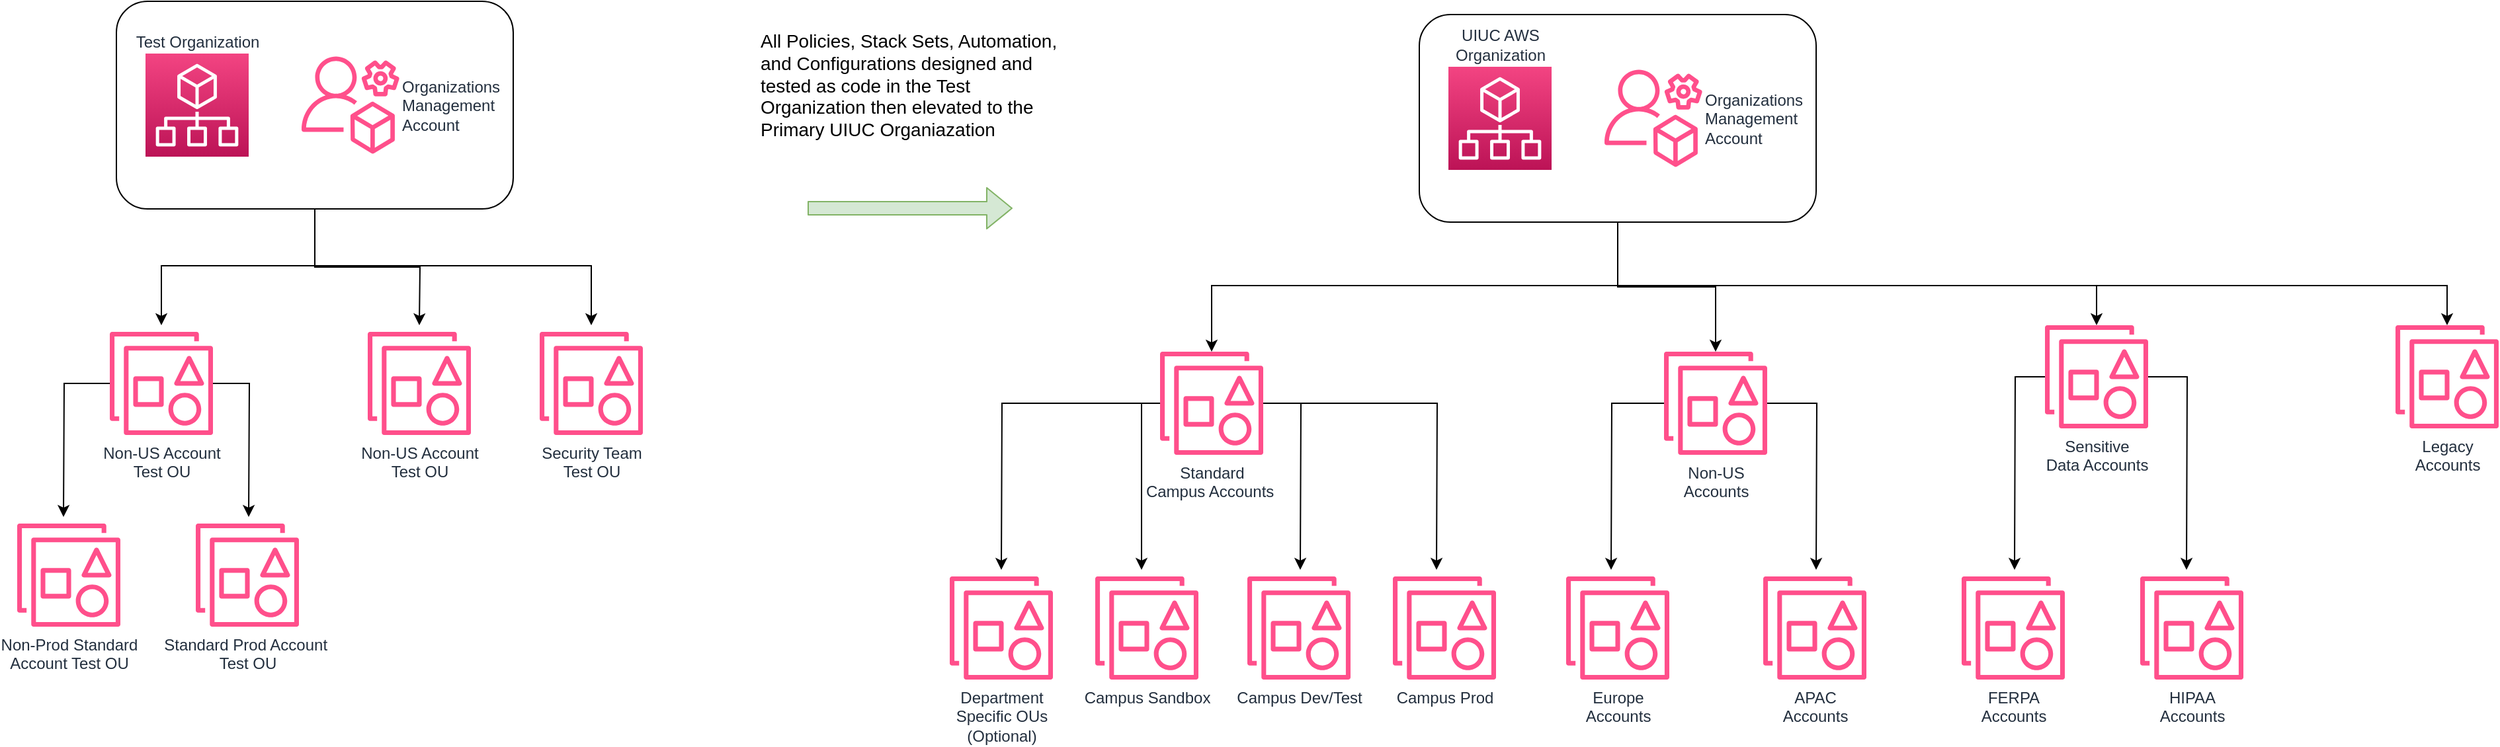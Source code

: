 <mxfile version="15.2.9" type="github">
  <diagram id="Ht1M8jgEwFfnCIfOTk4-" name="Page-1">
    <mxGraphModel dx="4209" dy="1664" grid="1" gridSize="5" guides="1" tooltips="1" connect="1" arrows="1" fold="1" page="1" pageScale="1" pageWidth="1169" pageHeight="827" math="0" shadow="0">
      <root>
        <mxCell id="0" />
        <mxCell id="1" parent="0" />
        <mxCell id="GGjQ_ZsKMjebdZMbK_55-5" value="Non-Prod Standard&lt;br&gt;Account Test OU" style="sketch=0;outlineConnect=0;fontColor=#232F3E;gradientColor=none;fillColor=#FF4F8B;strokeColor=none;dashed=0;verticalLabelPosition=bottom;verticalAlign=top;align=center;html=1;fontSize=12;fontStyle=0;aspect=fixed;pointerEvents=1;shape=mxgraph.aws4.organizations_organizational_unit2;" vertex="1" parent="1">
          <mxGeometry x="55" y="435" width="78" height="78" as="geometry" />
        </mxCell>
        <mxCell id="GGjQ_ZsKMjebdZMbK_55-6" value="Standard Prod Account&amp;nbsp;&lt;br&gt;Test OU" style="sketch=0;outlineConnect=0;fontColor=#232F3E;gradientColor=none;fillColor=#FF4F8B;strokeColor=none;dashed=0;verticalLabelPosition=bottom;verticalAlign=top;align=center;html=1;fontSize=12;fontStyle=0;aspect=fixed;pointerEvents=1;shape=mxgraph.aws4.organizations_organizational_unit2;" vertex="1" parent="1">
          <mxGeometry x="190" y="435" width="78" height="78" as="geometry" />
        </mxCell>
        <mxCell id="GGjQ_ZsKMjebdZMbK_55-12" value="" style="group" vertex="1" connectable="0" parent="1">
          <mxGeometry x="130" y="40" width="300" height="157" as="geometry" />
        </mxCell>
        <mxCell id="GGjQ_ZsKMjebdZMbK_55-11" value="" style="rounded=1;whiteSpace=wrap;html=1;" vertex="1" parent="GGjQ_ZsKMjebdZMbK_55-12">
          <mxGeometry width="300" height="157" as="geometry" />
        </mxCell>
        <mxCell id="GGjQ_ZsKMjebdZMbK_55-1" value="Organizations &lt;br&gt;Management &lt;br&gt;Account&lt;br&gt;" style="sketch=0;outlineConnect=0;fontColor=#232F3E;gradientColor=none;fillColor=#FF4F8B;strokeColor=none;dashed=0;verticalLabelPosition=middle;verticalAlign=middle;align=left;html=1;fontSize=12;fontStyle=0;aspect=fixed;pointerEvents=1;shape=mxgraph.aws4.organizations_management_account;labelPosition=right;" vertex="1" parent="GGjQ_ZsKMjebdZMbK_55-12">
          <mxGeometry x="140" y="39.5" width="74" height="78" as="geometry" />
        </mxCell>
        <mxCell id="GGjQ_ZsKMjebdZMbK_55-2" value="Test Organization" style="sketch=0;points=[[0,0,0],[0.25,0,0],[0.5,0,0],[0.75,0,0],[1,0,0],[0,1,0],[0.25,1,0],[0.5,1,0],[0.75,1,0],[1,1,0],[0,0.25,0],[0,0.5,0],[0,0.75,0],[1,0.25,0],[1,0.5,0],[1,0.75,0]];points=[[0,0,0],[0.25,0,0],[0.5,0,0],[0.75,0,0],[1,0,0],[0,1,0],[0.25,1,0],[0.5,1,0],[0.75,1,0],[1,1,0],[0,0.25,0],[0,0.5,0],[0,0.75,0],[1,0.25,0],[1,0.5,0],[1,0.75,0]];outlineConnect=0;fontColor=#232F3E;gradientColor=#F34482;gradientDirection=north;fillColor=#BC1356;strokeColor=#ffffff;dashed=0;verticalLabelPosition=top;verticalAlign=bottom;align=center;html=1;fontSize=12;fontStyle=0;aspect=fixed;shape=mxgraph.aws4.resourceIcon;resIcon=mxgraph.aws4.organizations;labelPosition=center;" vertex="1" parent="GGjQ_ZsKMjebdZMbK_55-12">
          <mxGeometry x="22" y="39.5" width="78" height="78" as="geometry" />
        </mxCell>
        <mxCell id="GGjQ_ZsKMjebdZMbK_55-13" value="Non-US Account&lt;br&gt;Test OU" style="sketch=0;outlineConnect=0;fontColor=#232F3E;gradientColor=none;fillColor=#FF4F8B;strokeColor=none;dashed=0;verticalLabelPosition=bottom;verticalAlign=top;align=center;html=1;fontSize=12;fontStyle=0;aspect=fixed;pointerEvents=1;shape=mxgraph.aws4.organizations_organizational_unit2;" vertex="1" parent="1">
          <mxGeometry x="320" y="290" width="78" height="78" as="geometry" />
        </mxCell>
        <mxCell id="GGjQ_ZsKMjebdZMbK_55-14" value="Security Team&lt;br&gt;Test OU" style="sketch=0;outlineConnect=0;fontColor=#232F3E;gradientColor=none;fillColor=#FF4F8B;strokeColor=none;dashed=0;verticalLabelPosition=bottom;verticalAlign=top;align=center;html=1;fontSize=12;fontStyle=0;aspect=fixed;pointerEvents=1;shape=mxgraph.aws4.organizations_organizational_unit2;" vertex="1" parent="1">
          <mxGeometry x="450" y="290" width="78" height="78" as="geometry" />
        </mxCell>
        <mxCell id="GGjQ_ZsKMjebdZMbK_55-18" style="edgeStyle=orthogonalEdgeStyle;rounded=0;orthogonalLoop=1;jettySize=auto;html=1;" edge="1" parent="1" source="GGjQ_ZsKMjebdZMbK_55-11">
          <mxGeometry relative="1" as="geometry">
            <mxPoint x="359" y="285" as="targetPoint" />
          </mxGeometry>
        </mxCell>
        <mxCell id="GGjQ_ZsKMjebdZMbK_55-20" style="edgeStyle=orthogonalEdgeStyle;rounded=0;orthogonalLoop=1;jettySize=auto;html=1;exitX=0.5;exitY=1;exitDx=0;exitDy=0;" edge="1" parent="1" source="GGjQ_ZsKMjebdZMbK_55-11">
          <mxGeometry relative="1" as="geometry">
            <mxPoint x="489" y="285" as="targetPoint" />
            <Array as="points">
              <mxPoint x="280" y="240" />
              <mxPoint x="489" y="240" />
            </Array>
          </mxGeometry>
        </mxCell>
        <mxCell id="GGjQ_ZsKMjebdZMbK_55-89" style="edgeStyle=orthogonalEdgeStyle;rounded=0;orthogonalLoop=1;jettySize=auto;html=1;labelBackgroundColor=#55FF42;" edge="1" parent="1" source="GGjQ_ZsKMjebdZMbK_55-84">
          <mxGeometry relative="1" as="geometry">
            <mxPoint x="230" y="430" as="targetPoint" />
          </mxGeometry>
        </mxCell>
        <mxCell id="GGjQ_ZsKMjebdZMbK_55-90" style="edgeStyle=orthogonalEdgeStyle;rounded=0;orthogonalLoop=1;jettySize=auto;html=1;labelBackgroundColor=#55FF42;" edge="1" parent="1" source="GGjQ_ZsKMjebdZMbK_55-84">
          <mxGeometry relative="1" as="geometry">
            <mxPoint x="90" y="430" as="targetPoint" />
          </mxGeometry>
        </mxCell>
        <mxCell id="GGjQ_ZsKMjebdZMbK_55-84" value="Non-US Account&lt;br&gt;Test OU" style="sketch=0;outlineConnect=0;fontColor=#232F3E;gradientColor=none;fillColor=#FF4F8B;strokeColor=none;dashed=0;verticalLabelPosition=bottom;verticalAlign=top;align=center;html=1;fontSize=12;fontStyle=0;aspect=fixed;pointerEvents=1;shape=mxgraph.aws4.organizations_organizational_unit2;" vertex="1" parent="1">
          <mxGeometry x="125" y="290" width="78" height="78" as="geometry" />
        </mxCell>
        <mxCell id="GGjQ_ZsKMjebdZMbK_55-88" style="edgeStyle=orthogonalEdgeStyle;rounded=0;orthogonalLoop=1;jettySize=auto;html=1;labelBackgroundColor=#55FF42;" edge="1" parent="1" source="GGjQ_ZsKMjebdZMbK_55-11">
          <mxGeometry relative="1" as="geometry">
            <mxPoint x="164" y="285" as="targetPoint" />
            <Array as="points">
              <mxPoint x="280" y="240" />
              <mxPoint x="164" y="240" />
            </Array>
          </mxGeometry>
        </mxCell>
        <mxCell id="GGjQ_ZsKMjebdZMbK_55-111" value="" style="group" vertex="1" connectable="0" parent="1">
          <mxGeometry x="760" y="50" width="1171" height="503" as="geometry" />
        </mxCell>
        <mxCell id="GGjQ_ZsKMjebdZMbK_55-25" value="" style="group" vertex="1" connectable="0" parent="GGjQ_ZsKMjebdZMbK_55-111">
          <mxGeometry x="355" width="300" height="157" as="geometry" />
        </mxCell>
        <mxCell id="GGjQ_ZsKMjebdZMbK_55-26" value="" style="rounded=1;whiteSpace=wrap;html=1;" vertex="1" parent="GGjQ_ZsKMjebdZMbK_55-25">
          <mxGeometry width="300" height="157" as="geometry" />
        </mxCell>
        <mxCell id="GGjQ_ZsKMjebdZMbK_55-27" value="Organizations &lt;br&gt;Management &lt;br&gt;Account&lt;br&gt;" style="sketch=0;outlineConnect=0;fontColor=#232F3E;gradientColor=none;fillColor=#FF4F8B;strokeColor=none;dashed=0;verticalLabelPosition=middle;verticalAlign=middle;align=left;html=1;fontSize=12;fontStyle=0;aspect=fixed;pointerEvents=1;shape=mxgraph.aws4.organizations_management_account;labelPosition=right;" vertex="1" parent="GGjQ_ZsKMjebdZMbK_55-25">
          <mxGeometry x="140" y="39.5" width="74" height="78" as="geometry" />
        </mxCell>
        <mxCell id="GGjQ_ZsKMjebdZMbK_55-28" value="UIUC AWS &lt;br&gt;Organization&lt;br&gt;" style="sketch=0;points=[[0,0,0],[0.25,0,0],[0.5,0,0],[0.75,0,0],[1,0,0],[0,1,0],[0.25,1,0],[0.5,1,0],[0.75,1,0],[1,1,0],[0,0.25,0],[0,0.5,0],[0,0.75,0],[1,0.25,0],[1,0.5,0],[1,0.75,0]];points=[[0,0,0],[0.25,0,0],[0.5,0,0],[0.75,0,0],[1,0,0],[0,1,0],[0.25,1,0],[0.5,1,0],[0.75,1,0],[1,1,0],[0,0.25,0],[0,0.5,0],[0,0.75,0],[1,0.25,0],[1,0.5,0],[1,0.75,0]];outlineConnect=0;fontColor=#232F3E;gradientColor=#F34482;gradientDirection=north;fillColor=#BC1356;strokeColor=#ffffff;dashed=0;verticalLabelPosition=top;verticalAlign=bottom;align=center;html=1;fontSize=12;fontStyle=0;aspect=fixed;shape=mxgraph.aws4.resourceIcon;resIcon=mxgraph.aws4.organizations;labelPosition=center;" vertex="1" parent="GGjQ_ZsKMjebdZMbK_55-25">
          <mxGeometry x="22" y="39.5" width="78" height="78" as="geometry" />
        </mxCell>
        <mxCell id="GGjQ_ZsKMjebdZMbK_55-91" style="edgeStyle=orthogonalEdgeStyle;rounded=0;orthogonalLoop=1;jettySize=auto;html=1;labelBackgroundColor=#55FF42;" edge="1" parent="GGjQ_ZsKMjebdZMbK_55-111" source="GGjQ_ZsKMjebdZMbK_55-30">
          <mxGeometry relative="1" as="geometry">
            <mxPoint x="39" y="420" as="targetPoint" />
          </mxGeometry>
        </mxCell>
        <mxCell id="GGjQ_ZsKMjebdZMbK_55-92" style="edgeStyle=orthogonalEdgeStyle;rounded=0;orthogonalLoop=1;jettySize=auto;html=1;labelBackgroundColor=#55FF42;" edge="1" parent="GGjQ_ZsKMjebdZMbK_55-111" source="GGjQ_ZsKMjebdZMbK_55-30">
          <mxGeometry relative="1" as="geometry">
            <mxPoint x="145" y="420" as="targetPoint" />
            <Array as="points">
              <mxPoint x="145" y="294" />
            </Array>
          </mxGeometry>
        </mxCell>
        <mxCell id="GGjQ_ZsKMjebdZMbK_55-95" style="edgeStyle=orthogonalEdgeStyle;rounded=0;orthogonalLoop=1;jettySize=auto;html=1;labelBackgroundColor=#55FF42;" edge="1" parent="GGjQ_ZsKMjebdZMbK_55-111" source="GGjQ_ZsKMjebdZMbK_55-30">
          <mxGeometry relative="1" as="geometry">
            <mxPoint x="368" y="420" as="targetPoint" />
          </mxGeometry>
        </mxCell>
        <mxCell id="GGjQ_ZsKMjebdZMbK_55-98" style="edgeStyle=orthogonalEdgeStyle;rounded=0;orthogonalLoop=1;jettySize=auto;html=1;labelBackgroundColor=#55FF42;" edge="1" parent="GGjQ_ZsKMjebdZMbK_55-111" source="GGjQ_ZsKMjebdZMbK_55-30">
          <mxGeometry relative="1" as="geometry">
            <mxPoint x="265" y="420" as="targetPoint" />
          </mxGeometry>
        </mxCell>
        <mxCell id="GGjQ_ZsKMjebdZMbK_55-30" value="Standard &lt;br&gt;Campus Accounts&amp;nbsp;" style="sketch=0;outlineConnect=0;fontColor=#232F3E;gradientColor=none;fillColor=#FF4F8B;strokeColor=none;dashed=0;verticalLabelPosition=bottom;verticalAlign=top;align=center;html=1;fontSize=12;fontStyle=0;aspect=fixed;pointerEvents=1;shape=mxgraph.aws4.organizations_organizational_unit2;" vertex="1" parent="GGjQ_ZsKMjebdZMbK_55-111">
          <mxGeometry x="159" y="255" width="78" height="78" as="geometry" />
        </mxCell>
        <mxCell id="GGjQ_ZsKMjebdZMbK_55-103" style="edgeStyle=orthogonalEdgeStyle;rounded=0;orthogonalLoop=1;jettySize=auto;html=1;labelBackgroundColor=#55FF42;" edge="1" parent="GGjQ_ZsKMjebdZMbK_55-111" source="GGjQ_ZsKMjebdZMbK_55-31">
          <mxGeometry relative="1" as="geometry">
            <mxPoint x="500" y="420" as="targetPoint" />
          </mxGeometry>
        </mxCell>
        <mxCell id="GGjQ_ZsKMjebdZMbK_55-106" style="edgeStyle=orthogonalEdgeStyle;rounded=0;orthogonalLoop=1;jettySize=auto;html=1;labelBackgroundColor=#55FF42;" edge="1" parent="GGjQ_ZsKMjebdZMbK_55-111" source="GGjQ_ZsKMjebdZMbK_55-31">
          <mxGeometry relative="1" as="geometry">
            <mxPoint x="655" y="420" as="targetPoint" />
          </mxGeometry>
        </mxCell>
        <mxCell id="GGjQ_ZsKMjebdZMbK_55-31" value="Non-US &lt;br&gt;Accounts&lt;br&gt;" style="sketch=0;outlineConnect=0;fontColor=#232F3E;gradientColor=none;fillColor=#FF4F8B;strokeColor=none;dashed=0;verticalLabelPosition=bottom;verticalAlign=top;align=center;html=1;fontSize=12;fontStyle=0;aspect=fixed;pointerEvents=1;shape=mxgraph.aws4.organizations_organizational_unit2;" vertex="1" parent="GGjQ_ZsKMjebdZMbK_55-111">
          <mxGeometry x="540" y="255" width="78" height="78" as="geometry" />
        </mxCell>
        <mxCell id="GGjQ_ZsKMjebdZMbK_55-107" style="edgeStyle=orthogonalEdgeStyle;rounded=0;orthogonalLoop=1;jettySize=auto;html=1;labelBackgroundColor=#55FF42;" edge="1" parent="GGjQ_ZsKMjebdZMbK_55-111" source="GGjQ_ZsKMjebdZMbK_55-35">
          <mxGeometry relative="1" as="geometry">
            <mxPoint x="805" y="420" as="targetPoint" />
          </mxGeometry>
        </mxCell>
        <mxCell id="GGjQ_ZsKMjebdZMbK_55-108" style="edgeStyle=orthogonalEdgeStyle;rounded=0;orthogonalLoop=1;jettySize=auto;html=1;labelBackgroundColor=#55FF42;" edge="1" parent="GGjQ_ZsKMjebdZMbK_55-111" source="GGjQ_ZsKMjebdZMbK_55-35">
          <mxGeometry relative="1" as="geometry">
            <mxPoint x="935" y="420" as="targetPoint" />
          </mxGeometry>
        </mxCell>
        <mxCell id="GGjQ_ZsKMjebdZMbK_55-35" value="Sensitive&lt;br&gt;Data Accounts" style="sketch=0;outlineConnect=0;fontColor=#232F3E;gradientColor=none;fillColor=#FF4F8B;strokeColor=none;dashed=0;verticalLabelPosition=bottom;verticalAlign=top;align=center;html=1;fontSize=12;fontStyle=0;aspect=fixed;pointerEvents=1;shape=mxgraph.aws4.organizations_organizational_unit2;" vertex="1" parent="GGjQ_ZsKMjebdZMbK_55-111">
          <mxGeometry x="828" y="235" width="78" height="78" as="geometry" />
        </mxCell>
        <mxCell id="GGjQ_ZsKMjebdZMbK_55-37" value="Legacy &lt;br&gt;Accounts" style="sketch=0;outlineConnect=0;fontColor=#232F3E;gradientColor=none;fillColor=#FF4F8B;strokeColor=none;dashed=0;verticalLabelPosition=bottom;verticalAlign=top;align=center;html=1;fontSize=12;fontStyle=0;aspect=fixed;pointerEvents=1;shape=mxgraph.aws4.organizations_organizational_unit2;" vertex="1" parent="GGjQ_ZsKMjebdZMbK_55-111">
          <mxGeometry x="1093" y="235" width="78" height="78" as="geometry" />
        </mxCell>
        <mxCell id="GGjQ_ZsKMjebdZMbK_55-38" value="Department&lt;br&gt;Specific OUs&lt;br&gt;(Optional)" style="sketch=0;outlineConnect=0;fontColor=#232F3E;gradientColor=none;fillColor=#FF4F8B;strokeColor=none;dashed=0;verticalLabelPosition=bottom;verticalAlign=top;align=center;html=1;fontSize=12;fontStyle=0;aspect=fixed;pointerEvents=1;shape=mxgraph.aws4.organizations_organizational_unit2;" vertex="1" parent="GGjQ_ZsKMjebdZMbK_55-111">
          <mxGeometry y="425" width="78" height="78" as="geometry" />
        </mxCell>
        <mxCell id="GGjQ_ZsKMjebdZMbK_55-46" value="HIPAA &lt;br&gt;Accounts" style="sketch=0;outlineConnect=0;fontColor=#232F3E;gradientColor=none;fillColor=#FF4F8B;strokeColor=none;dashed=0;verticalLabelPosition=bottom;verticalAlign=top;align=center;html=1;fontSize=12;fontStyle=0;aspect=fixed;pointerEvents=1;shape=mxgraph.aws4.organizations_organizational_unit2;" vertex="1" parent="GGjQ_ZsKMjebdZMbK_55-111">
          <mxGeometry x="900" y="425" width="78" height="78" as="geometry" />
        </mxCell>
        <mxCell id="GGjQ_ZsKMjebdZMbK_55-47" value="FERPA&lt;br&gt;Accounts" style="sketch=0;outlineConnect=0;fontColor=#232F3E;gradientColor=none;fillColor=#FF4F8B;strokeColor=none;dashed=0;verticalLabelPosition=bottom;verticalAlign=top;align=center;html=1;fontSize=12;fontStyle=0;aspect=fixed;pointerEvents=1;shape=mxgraph.aws4.organizations_organizational_unit2;" vertex="1" parent="GGjQ_ZsKMjebdZMbK_55-111">
          <mxGeometry x="765" y="425" width="78" height="78" as="geometry" />
        </mxCell>
        <mxCell id="GGjQ_ZsKMjebdZMbK_55-48" value="Campus Sandbox" style="sketch=0;outlineConnect=0;fontColor=#232F3E;gradientColor=none;fillColor=#FF4F8B;strokeColor=none;dashed=0;verticalLabelPosition=bottom;verticalAlign=top;align=center;html=1;fontSize=12;fontStyle=0;aspect=fixed;pointerEvents=1;shape=mxgraph.aws4.organizations_organizational_unit2;" vertex="1" parent="GGjQ_ZsKMjebdZMbK_55-111">
          <mxGeometry x="110" y="425" width="78" height="78" as="geometry" />
        </mxCell>
        <mxCell id="GGjQ_ZsKMjebdZMbK_55-76" value="Europe&lt;br&gt;Accounts" style="sketch=0;outlineConnect=0;fontColor=#232F3E;gradientColor=none;fillColor=#FF4F8B;strokeColor=none;dashed=0;verticalLabelPosition=bottom;verticalAlign=top;align=center;html=1;fontSize=12;fontStyle=0;aspect=fixed;pointerEvents=1;shape=mxgraph.aws4.organizations_organizational_unit2;" vertex="1" parent="GGjQ_ZsKMjebdZMbK_55-111">
          <mxGeometry x="466" y="425" width="78" height="78" as="geometry" />
        </mxCell>
        <mxCell id="GGjQ_ZsKMjebdZMbK_55-77" value="APAC&lt;br&gt;Accounts" style="sketch=0;outlineConnect=0;fontColor=#232F3E;gradientColor=none;fillColor=#FF4F8B;strokeColor=none;dashed=0;verticalLabelPosition=bottom;verticalAlign=top;align=center;html=1;fontSize=12;fontStyle=0;aspect=fixed;pointerEvents=1;shape=mxgraph.aws4.organizations_organizational_unit2;" vertex="1" parent="GGjQ_ZsKMjebdZMbK_55-111">
          <mxGeometry x="615" y="425" width="78" height="78" as="geometry" />
        </mxCell>
        <mxCell id="GGjQ_ZsKMjebdZMbK_55-82" value="Campus Dev/Test" style="sketch=0;outlineConnect=0;fontColor=#232F3E;gradientColor=none;fillColor=#FF4F8B;strokeColor=none;dashed=0;verticalLabelPosition=bottom;verticalAlign=top;align=center;html=1;fontSize=12;fontStyle=0;aspect=fixed;pointerEvents=1;shape=mxgraph.aws4.organizations_organizational_unit2;" vertex="1" parent="GGjQ_ZsKMjebdZMbK_55-111">
          <mxGeometry x="225" y="425" width="78" height="78" as="geometry" />
        </mxCell>
        <mxCell id="GGjQ_ZsKMjebdZMbK_55-83" value="Campus Prod" style="sketch=0;outlineConnect=0;fontColor=#232F3E;gradientColor=none;fillColor=#FF4F8B;strokeColor=none;dashed=0;verticalLabelPosition=bottom;verticalAlign=top;align=center;html=1;fontSize=12;fontStyle=0;aspect=fixed;pointerEvents=1;shape=mxgraph.aws4.organizations_organizational_unit2;" vertex="1" parent="GGjQ_ZsKMjebdZMbK_55-111">
          <mxGeometry x="335" y="425" width="78" height="78" as="geometry" />
        </mxCell>
        <mxCell id="GGjQ_ZsKMjebdZMbK_55-100" style="edgeStyle=orthogonalEdgeStyle;rounded=0;orthogonalLoop=1;jettySize=auto;html=1;labelBackgroundColor=#55FF42;" edge="1" parent="GGjQ_ZsKMjebdZMbK_55-111" source="GGjQ_ZsKMjebdZMbK_55-26" target="GGjQ_ZsKMjebdZMbK_55-30">
          <mxGeometry relative="1" as="geometry">
            <Array as="points">
              <mxPoint x="505" y="205" />
              <mxPoint x="198" y="205" />
            </Array>
          </mxGeometry>
        </mxCell>
        <mxCell id="GGjQ_ZsKMjebdZMbK_55-101" style="edgeStyle=orthogonalEdgeStyle;rounded=0;orthogonalLoop=1;jettySize=auto;html=1;labelBackgroundColor=#55FF42;" edge="1" parent="GGjQ_ZsKMjebdZMbK_55-111" source="GGjQ_ZsKMjebdZMbK_55-26" target="GGjQ_ZsKMjebdZMbK_55-31">
          <mxGeometry relative="1" as="geometry" />
        </mxCell>
        <mxCell id="GGjQ_ZsKMjebdZMbK_55-109" style="edgeStyle=orthogonalEdgeStyle;rounded=0;orthogonalLoop=1;jettySize=auto;html=1;labelBackgroundColor=#55FF42;" edge="1" parent="GGjQ_ZsKMjebdZMbK_55-111" source="GGjQ_ZsKMjebdZMbK_55-26" target="GGjQ_ZsKMjebdZMbK_55-35">
          <mxGeometry relative="1" as="geometry">
            <Array as="points">
              <mxPoint x="505" y="205" />
              <mxPoint x="867" y="205" />
            </Array>
          </mxGeometry>
        </mxCell>
        <mxCell id="GGjQ_ZsKMjebdZMbK_55-110" style="edgeStyle=orthogonalEdgeStyle;rounded=0;orthogonalLoop=1;jettySize=auto;html=1;labelBackgroundColor=#55FF42;" edge="1" parent="GGjQ_ZsKMjebdZMbK_55-111" source="GGjQ_ZsKMjebdZMbK_55-26" target="GGjQ_ZsKMjebdZMbK_55-37">
          <mxGeometry relative="1" as="geometry">
            <Array as="points">
              <mxPoint x="505" y="205" />
              <mxPoint x="1132" y="205" />
            </Array>
          </mxGeometry>
        </mxCell>
        <mxCell id="7OVz4w7n9kzEPWy-4BBC-13" value="&lt;span&gt;All Policies, Stack Sets, Automation, and Configurations designed and tested as code in the Test Organization then elevated to the Primary UIUC Organiazation&lt;/span&gt;" style="text;html=1;align=left;verticalAlign=top;spacingTop=-4;fontSize=14;labelBackgroundColor=none;whiteSpace=wrap;" parent="GGjQ_ZsKMjebdZMbK_55-111" vertex="1">
          <mxGeometry x="-145" y="9.04" width="230" height="118" as="geometry" />
        </mxCell>
        <mxCell id="GGjQ_ZsKMjebdZMbK_55-24" value="" style="shape=flexArrow;endArrow=classic;html=1;labelBackgroundColor=#55FF42;fillColor=#d5e8d4;strokeColor=#82b366;" edge="1" parent="GGjQ_ZsKMjebdZMbK_55-111">
          <mxGeometry width="50" height="50" relative="1" as="geometry">
            <mxPoint x="-107.5" y="146.54" as="sourcePoint" />
            <mxPoint x="47.5" y="146.54" as="targetPoint" />
          </mxGeometry>
        </mxCell>
      </root>
    </mxGraphModel>
  </diagram>
</mxfile>
